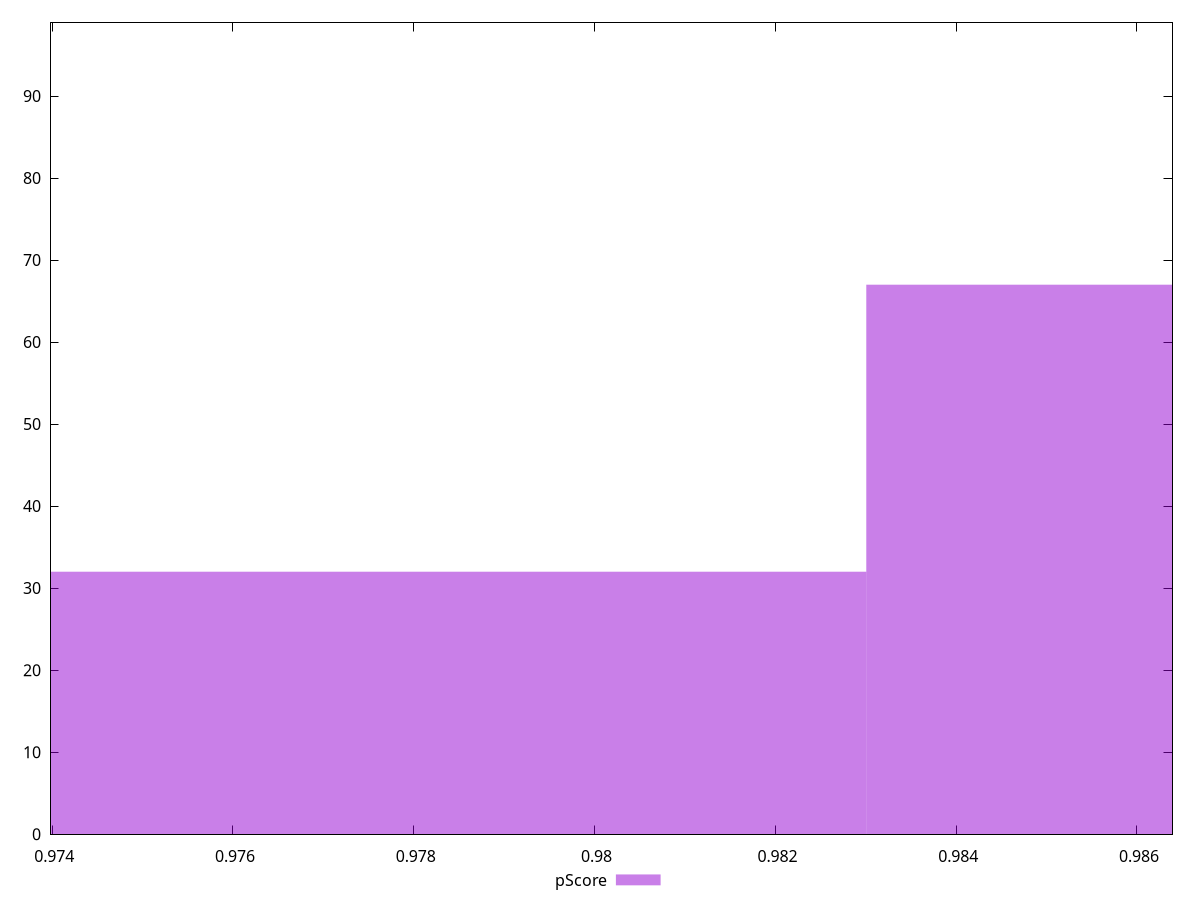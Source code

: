 reset

$pScore <<EOF
0.9878477554088935 67
0.97816297349312 32
EOF

set key outside below
set boxwidth 0.009684781915773466
set xrange [0.9739757333477144:0.9863927120463507]
set yrange [0:99]
set trange [0:99]
set style fill transparent solid 0.5 noborder
set terminal svg size 640, 490 enhanced background rgb 'white'
set output "reports/report_00030_2021-02-24T20-42-31.540Z/first-contentful-paint/samples/card/pScore/histogram.svg"

plot $pScore title "pScore" with boxes

reset
